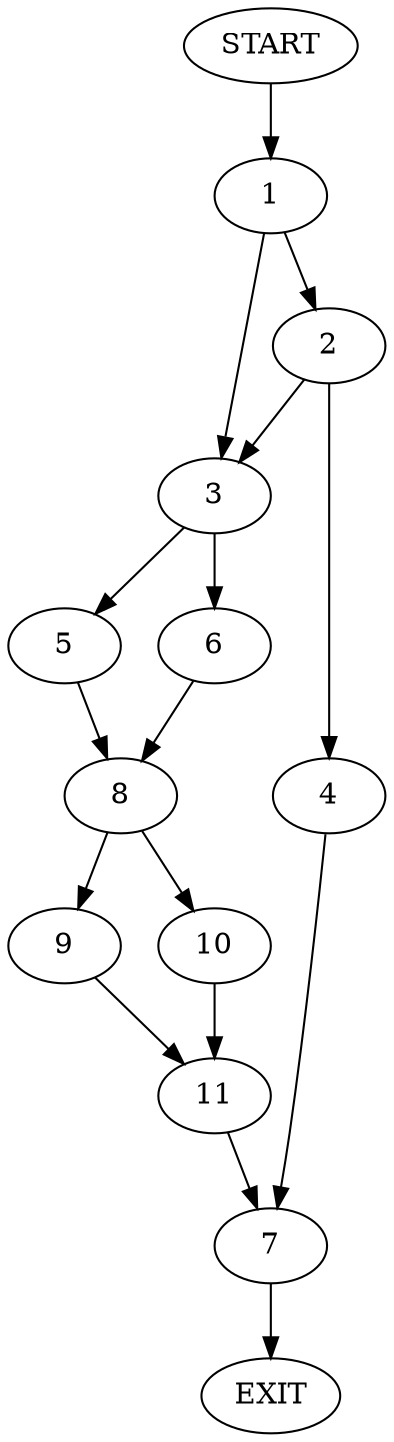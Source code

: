 digraph {
0 [label="START"]
12 [label="EXIT"]
0 -> 1
1 -> 2
1 -> 3
2 -> 3
2 -> 4
3 -> 5
3 -> 6
4 -> 7
7 -> 12
5 -> 8
6 -> 8
8 -> 9
8 -> 10
10 -> 11
9 -> 11
11 -> 7
}
